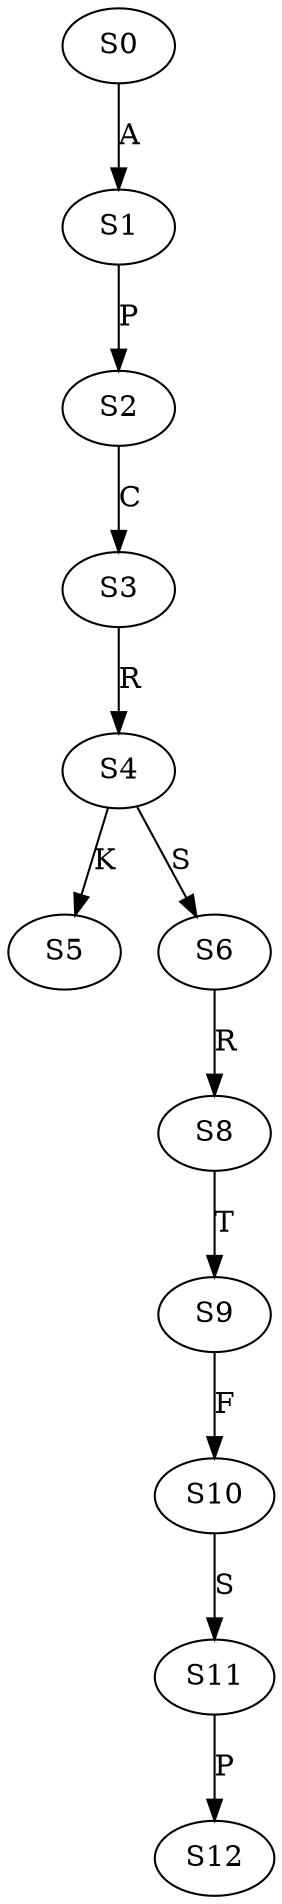 strict digraph  {
	S0 -> S1 [ label = A ];
	S1 -> S2 [ label = P ];
	S2 -> S3 [ label = C ];
	S3 -> S4 [ label = R ];
	S4 -> S5 [ label = K ];
	S4 -> S6 [ label = S ];
	S6 -> S8 [ label = R ];
	S8 -> S9 [ label = T ];
	S9 -> S10 [ label = F ];
	S10 -> S11 [ label = S ];
	S11 -> S12 [ label = P ];
}
